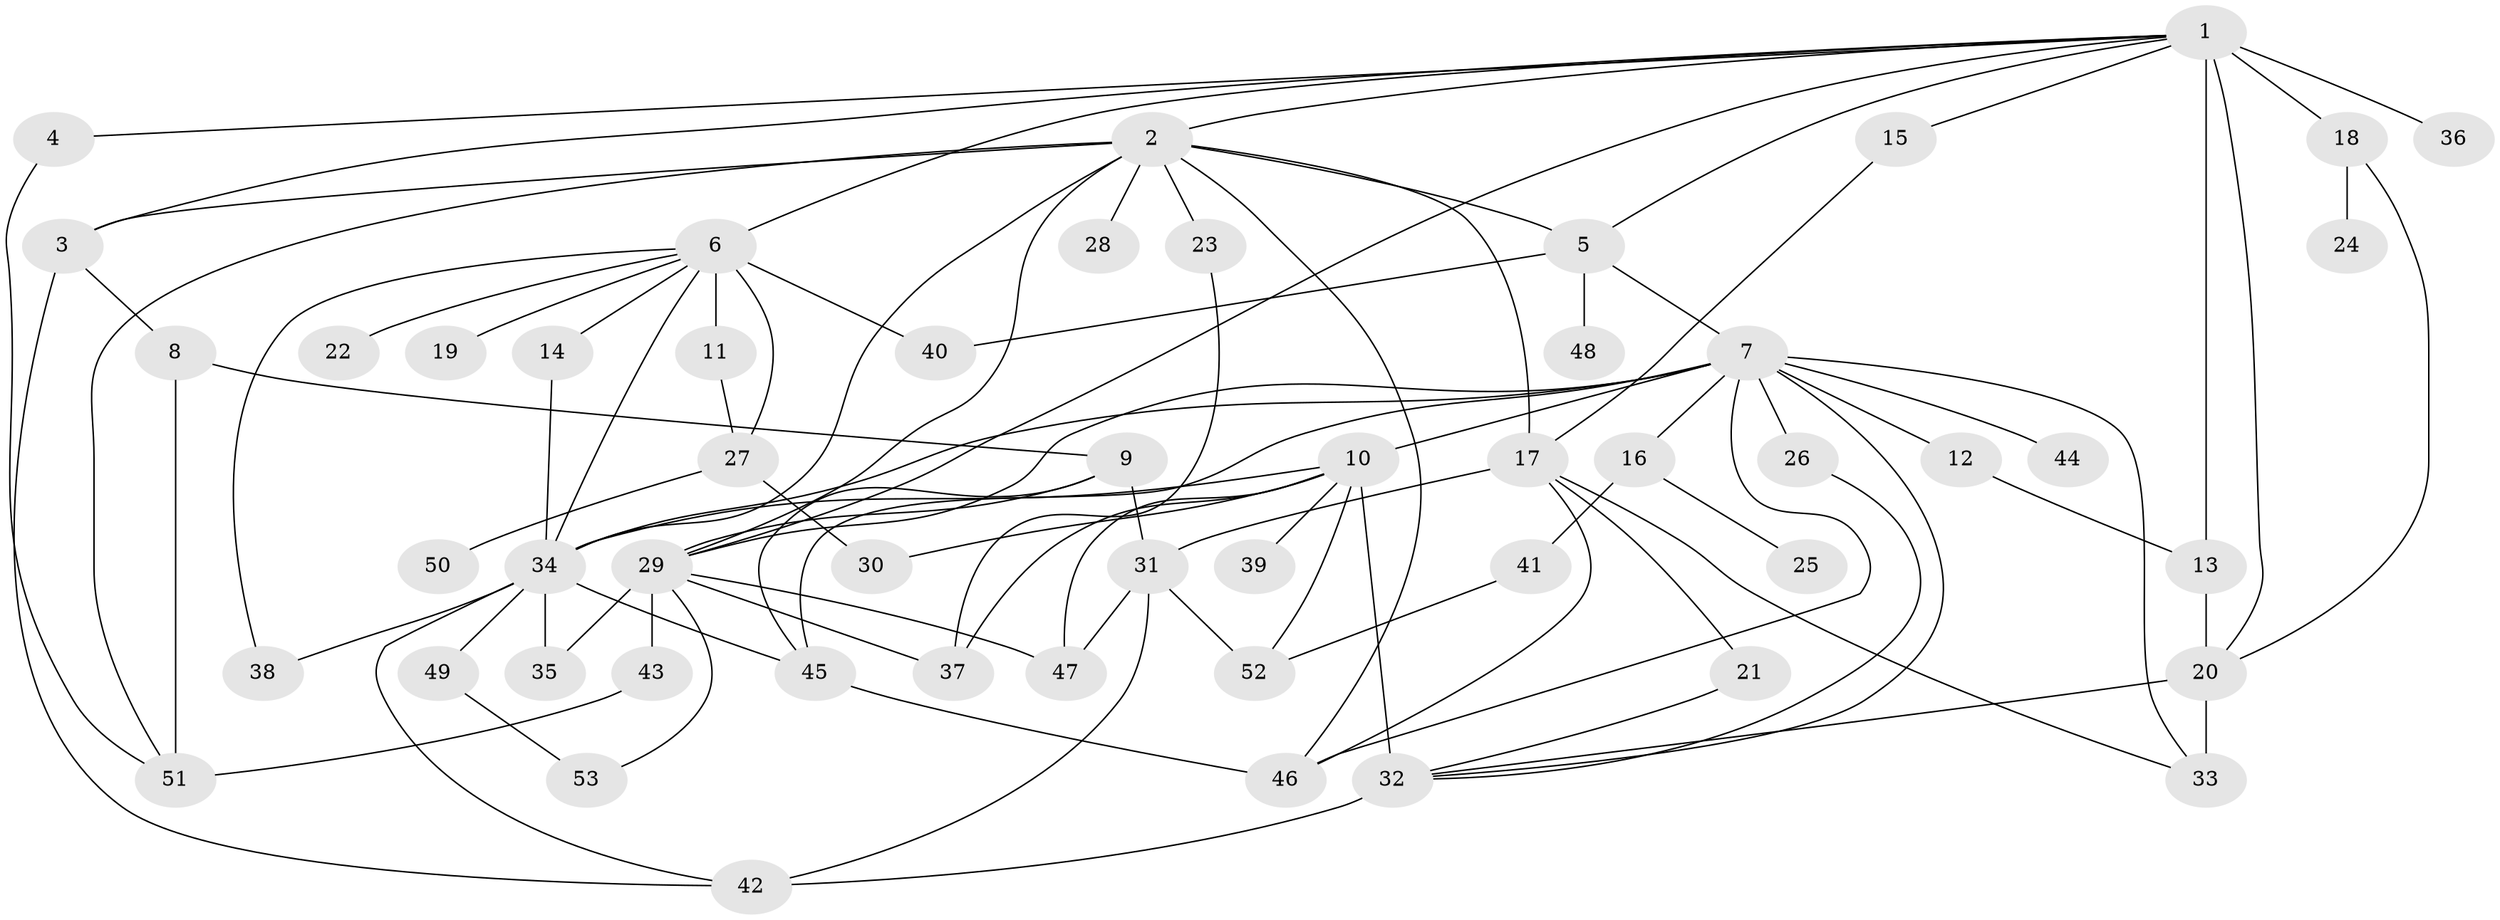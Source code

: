 // original degree distribution, {19: 0.007575757575757576, 12: 0.022727272727272728, 5: 0.022727272727272728, 3: 0.10606060606060606, 17: 0.007575757575757576, 7: 0.007575757575757576, 4: 0.06060606060606061, 1: 0.4772727272727273, 2: 0.22727272727272727, 8: 0.022727272727272728, 10: 0.007575757575757576, 6: 0.022727272727272728, 11: 0.007575757575757576}
// Generated by graph-tools (version 1.1) at 2025/50/03/04/25 22:50:21]
// undirected, 53 vertices, 95 edges
graph export_dot {
  node [color=gray90,style=filled];
  1;
  2;
  3;
  4;
  5;
  6;
  7;
  8;
  9;
  10;
  11;
  12;
  13;
  14;
  15;
  16;
  17;
  18;
  19;
  20;
  21;
  22;
  23;
  24;
  25;
  26;
  27;
  28;
  29;
  30;
  31;
  32;
  33;
  34;
  35;
  36;
  37;
  38;
  39;
  40;
  41;
  42;
  43;
  44;
  45;
  46;
  47;
  48;
  49;
  50;
  51;
  52;
  53;
  1 -- 2 [weight=1.0];
  1 -- 3 [weight=1.0];
  1 -- 4 [weight=1.0];
  1 -- 5 [weight=1.0];
  1 -- 6 [weight=1.0];
  1 -- 13 [weight=8.0];
  1 -- 15 [weight=1.0];
  1 -- 18 [weight=1.0];
  1 -- 20 [weight=1.0];
  1 -- 29 [weight=1.0];
  1 -- 36 [weight=1.0];
  2 -- 3 [weight=1.0];
  2 -- 5 [weight=1.0];
  2 -- 17 [weight=1.0];
  2 -- 23 [weight=1.0];
  2 -- 28 [weight=1.0];
  2 -- 29 [weight=1.0];
  2 -- 34 [weight=1.0];
  2 -- 46 [weight=1.0];
  2 -- 51 [weight=1.0];
  3 -- 8 [weight=1.0];
  3 -- 42 [weight=1.0];
  4 -- 51 [weight=1.0];
  5 -- 7 [weight=4.0];
  5 -- 40 [weight=1.0];
  5 -- 48 [weight=1.0];
  6 -- 11 [weight=1.0];
  6 -- 14 [weight=1.0];
  6 -- 19 [weight=1.0];
  6 -- 22 [weight=1.0];
  6 -- 27 [weight=1.0];
  6 -- 34 [weight=1.0];
  6 -- 38 [weight=1.0];
  6 -- 40 [weight=3.0];
  7 -- 10 [weight=1.0];
  7 -- 12 [weight=1.0];
  7 -- 16 [weight=1.0];
  7 -- 26 [weight=1.0];
  7 -- 29 [weight=1.0];
  7 -- 32 [weight=1.0];
  7 -- 33 [weight=1.0];
  7 -- 34 [weight=1.0];
  7 -- 44 [weight=1.0];
  7 -- 45 [weight=1.0];
  7 -- 46 [weight=1.0];
  8 -- 9 [weight=1.0];
  8 -- 51 [weight=2.0];
  9 -- 29 [weight=1.0];
  9 -- 31 [weight=1.0];
  9 -- 45 [weight=3.0];
  10 -- 30 [weight=1.0];
  10 -- 32 [weight=5.0];
  10 -- 34 [weight=1.0];
  10 -- 37 [weight=1.0];
  10 -- 39 [weight=1.0];
  10 -- 47 [weight=1.0];
  10 -- 52 [weight=1.0];
  11 -- 27 [weight=1.0];
  12 -- 13 [weight=1.0];
  13 -- 20 [weight=1.0];
  14 -- 34 [weight=1.0];
  15 -- 17 [weight=1.0];
  16 -- 25 [weight=1.0];
  16 -- 41 [weight=1.0];
  17 -- 21 [weight=1.0];
  17 -- 31 [weight=1.0];
  17 -- 33 [weight=1.0];
  17 -- 46 [weight=1.0];
  18 -- 20 [weight=1.0];
  18 -- 24 [weight=1.0];
  20 -- 32 [weight=1.0];
  20 -- 33 [weight=3.0];
  21 -- 32 [weight=1.0];
  23 -- 37 [weight=1.0];
  26 -- 32 [weight=1.0];
  27 -- 30 [weight=4.0];
  27 -- 50 [weight=1.0];
  29 -- 35 [weight=1.0];
  29 -- 37 [weight=1.0];
  29 -- 43 [weight=1.0];
  29 -- 47 [weight=1.0];
  29 -- 53 [weight=1.0];
  31 -- 42 [weight=1.0];
  31 -- 47 [weight=1.0];
  31 -- 52 [weight=1.0];
  32 -- 42 [weight=1.0];
  34 -- 35 [weight=1.0];
  34 -- 38 [weight=1.0];
  34 -- 42 [weight=1.0];
  34 -- 45 [weight=1.0];
  34 -- 49 [weight=1.0];
  41 -- 52 [weight=1.0];
  43 -- 51 [weight=1.0];
  45 -- 46 [weight=2.0];
  49 -- 53 [weight=1.0];
}
